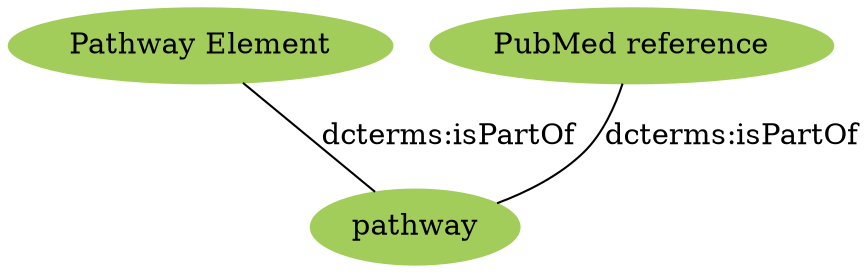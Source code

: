 graph G {

	/* Pathway Concepts */
	  pathwayUrl [label="pathway", shape="oval", color=darkolivegreen3, style = filled]
	  rdfDataNodeUrl  [label="Pathway Element", shape="oval", color=darkolivegreen3, style = filled]
	  pubmedReference [label="PubMed reference", shape = "oval", color=darkolivegreen3, style = filled]
	
	/*	relationships */
	pubmedReference -- pathwayUrl [label="dcterms:isPartOf", URL="http://purl.org/dc/terms/isPartOf"]
	rdfDataNodeUrl -- pathwayUrl [label="dcterms:isPartOf", URL="http://purl.org/dc/terms/isPartOf"]
	}